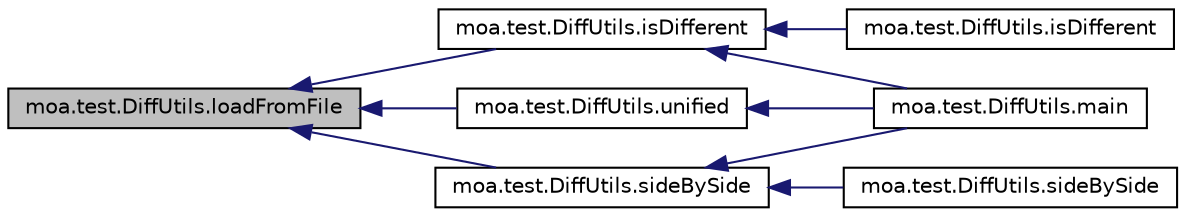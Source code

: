 digraph G
{
  edge [fontname="Helvetica",fontsize="10",labelfontname="Helvetica",labelfontsize="10"];
  node [fontname="Helvetica",fontsize="10",shape=record];
  rankdir=LR;
  Node1 [label="moa.test.DiffUtils.loadFromFile",height=0.2,width=0.4,color="black", fillcolor="grey75", style="filled" fontcolor="black"];
  Node1 -> Node2 [dir=back,color="midnightblue",fontsize="10",style="solid",fontname="Helvetica"];
  Node2 [label="moa.test.DiffUtils.isDifferent",height=0.2,width=0.4,color="black", fillcolor="white", style="filled",URL="$classmoa_1_1test_1_1DiffUtils.html#aca94becaa5fccec28b60bced1a158270",tooltip="Returns whether the two files differ."];
  Node2 -> Node3 [dir=back,color="midnightblue",fontsize="10",style="solid",fontname="Helvetica"];
  Node3 [label="moa.test.DiffUtils.isDifferent",height=0.2,width=0.4,color="black", fillcolor="white", style="filled",URL="$classmoa_1_1test_1_1DiffUtils.html#ae9f1cb76c1ebbc286ca9baaeb0678944",tooltip="Returns whether the two lists differ."];
  Node2 -> Node4 [dir=back,color="midnightblue",fontsize="10",style="solid",fontname="Helvetica"];
  Node4 [label="moa.test.DiffUtils.main",height=0.2,width=0.4,color="black", fillcolor="white", style="filled",URL="$classmoa_1_1test_1_1DiffUtils.html#a9205b70466986ca4d5762ee5e6dd2d82",tooltip="Usage: DiffUtils &lt;unified|side-by-side|brief&gt; &lt;file1&gt; &lt;file2&gt;."];
  Node1 -> Node5 [dir=back,color="midnightblue",fontsize="10",style="solid",fontname="Helvetica"];
  Node5 [label="moa.test.DiffUtils.sideBySide",height=0.2,width=0.4,color="black", fillcolor="white", style="filled",URL="$classmoa_1_1test_1_1DiffUtils.html#abc76cf65b30a00cf619651bf65a749c2",tooltip="Generates a side-by-side diff for the two files."];
  Node5 -> Node4 [dir=back,color="midnightblue",fontsize="10",style="solid",fontname="Helvetica"];
  Node5 -> Node6 [dir=back,color="midnightblue",fontsize="10",style="solid",fontname="Helvetica"];
  Node6 [label="moa.test.DiffUtils.sideBySide",height=0.2,width=0.4,color="black", fillcolor="white", style="filled",URL="$classmoa_1_1test_1_1DiffUtils.html#ade23a439fd96739a50e5d3890efef707",tooltip="Generates a side-by-side diff for the two lists."];
  Node1 -> Node7 [dir=back,color="midnightblue",fontsize="10",style="solid",fontname="Helvetica"];
  Node7 [label="moa.test.DiffUtils.unified",height=0.2,width=0.4,color="black", fillcolor="white", style="filled",URL="$classmoa_1_1test_1_1DiffUtils.html#a9ac1a74190545fa2443ba407c5f1542a",tooltip="Generates a unified diff for the two files."];
  Node7 -> Node4 [dir=back,color="midnightblue",fontsize="10",style="solid",fontname="Helvetica"];
}
